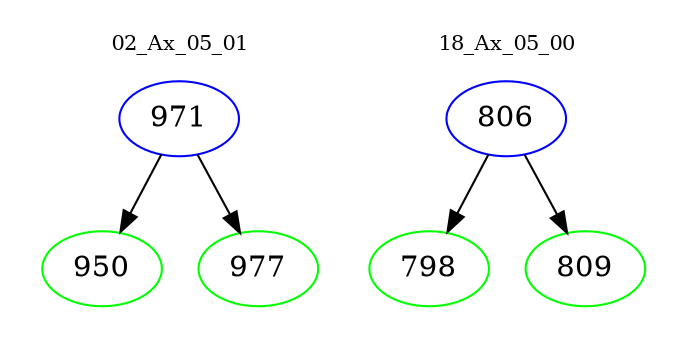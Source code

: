 digraph{
subgraph cluster_0 {
color = white
label = "02_Ax_05_01";
fontsize=10;
T0_971 [label="971", color="blue"]
T0_971 -> T0_950 [color="black"]
T0_950 [label="950", color="green"]
T0_971 -> T0_977 [color="black"]
T0_977 [label="977", color="green"]
}
subgraph cluster_1 {
color = white
label = "18_Ax_05_00";
fontsize=10;
T1_806 [label="806", color="blue"]
T1_806 -> T1_798 [color="black"]
T1_798 [label="798", color="green"]
T1_806 -> T1_809 [color="black"]
T1_809 [label="809", color="green"]
}
}
